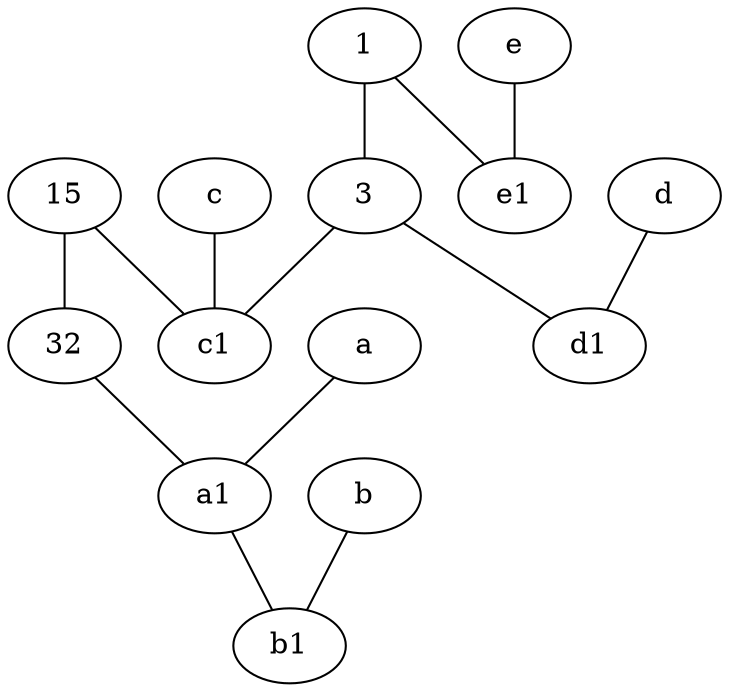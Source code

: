graph {
	node [labelfontsize=50]
	c [labelfontsize=50 pos="4.5,2!"]
	15 [labelfontsize=50]
	b1 [labelfontsize=50 pos="9,4!"]
	1 [labelfontsize=50]
	a1 [labelfontsize=50 pos="8,3!"]
	e1 [labelfontsize=50 pos="7,7!"]
	32 [labelfontsize=50]
	d1 [labelfontsize=50 pos="3,5!"]
	c1 [labelfontsize=50 pos="4.5,3!"]
	3 [labelfontsize=50]
	15 -- c1
	c -- c1
	a1 -- b1
	b -- b1
	d -- d1
	a -- a1
	3 -- d1
	1 -- e1
	32 -- a1
	e -- e1
	15 -- 32
	1 -- 3
	3 -- c1
}
